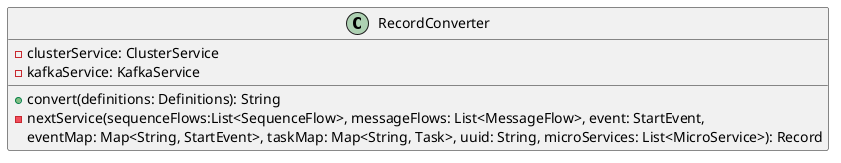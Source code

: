 @startuml
'https://plantuml.com/class-diagram

class RecordConverter{
-clusterService: ClusterService
-kafkaService: KafkaService

+convert(definitions: Definitions): String
-nextService(sequenceFlows:List<SequenceFlow>, messageFlows: List<MessageFlow>, event: StartEvent,
 eventMap: Map<String, StartEvent>, taskMap: Map<String, Task>, uuid: String, microServices: List<MicroService>): Record
}

@enduml